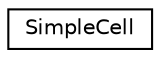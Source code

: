 digraph G
{
  edge [fontname="Helvetica",fontsize="10",labelfontname="Helvetica",labelfontsize="10"];
  node [fontname="Helvetica",fontsize="10",shape=record];
  rankdir="LR";
  Node1 [label="SimpleCell",height=0.2,width=0.4,color="black", fillcolor="white", style="filled",URL="$interface_simple_cell.html"];
}
